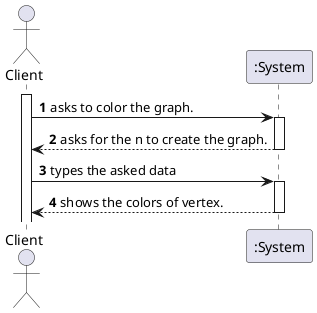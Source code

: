 @startuml
'https://plantuml.com/sequence-diagram
actor "Client" as tm

autonumber
activate tm
tm -> ":System": asks to color the graph.
activate ":System"
":System" --> tm: asks for the n to create the graph.
deactivate ":System"
tm -> ":System": types the asked data
activate ":System"

":System" --> tm: shows the colors of vertex.
deactivate ":System"

@enduml